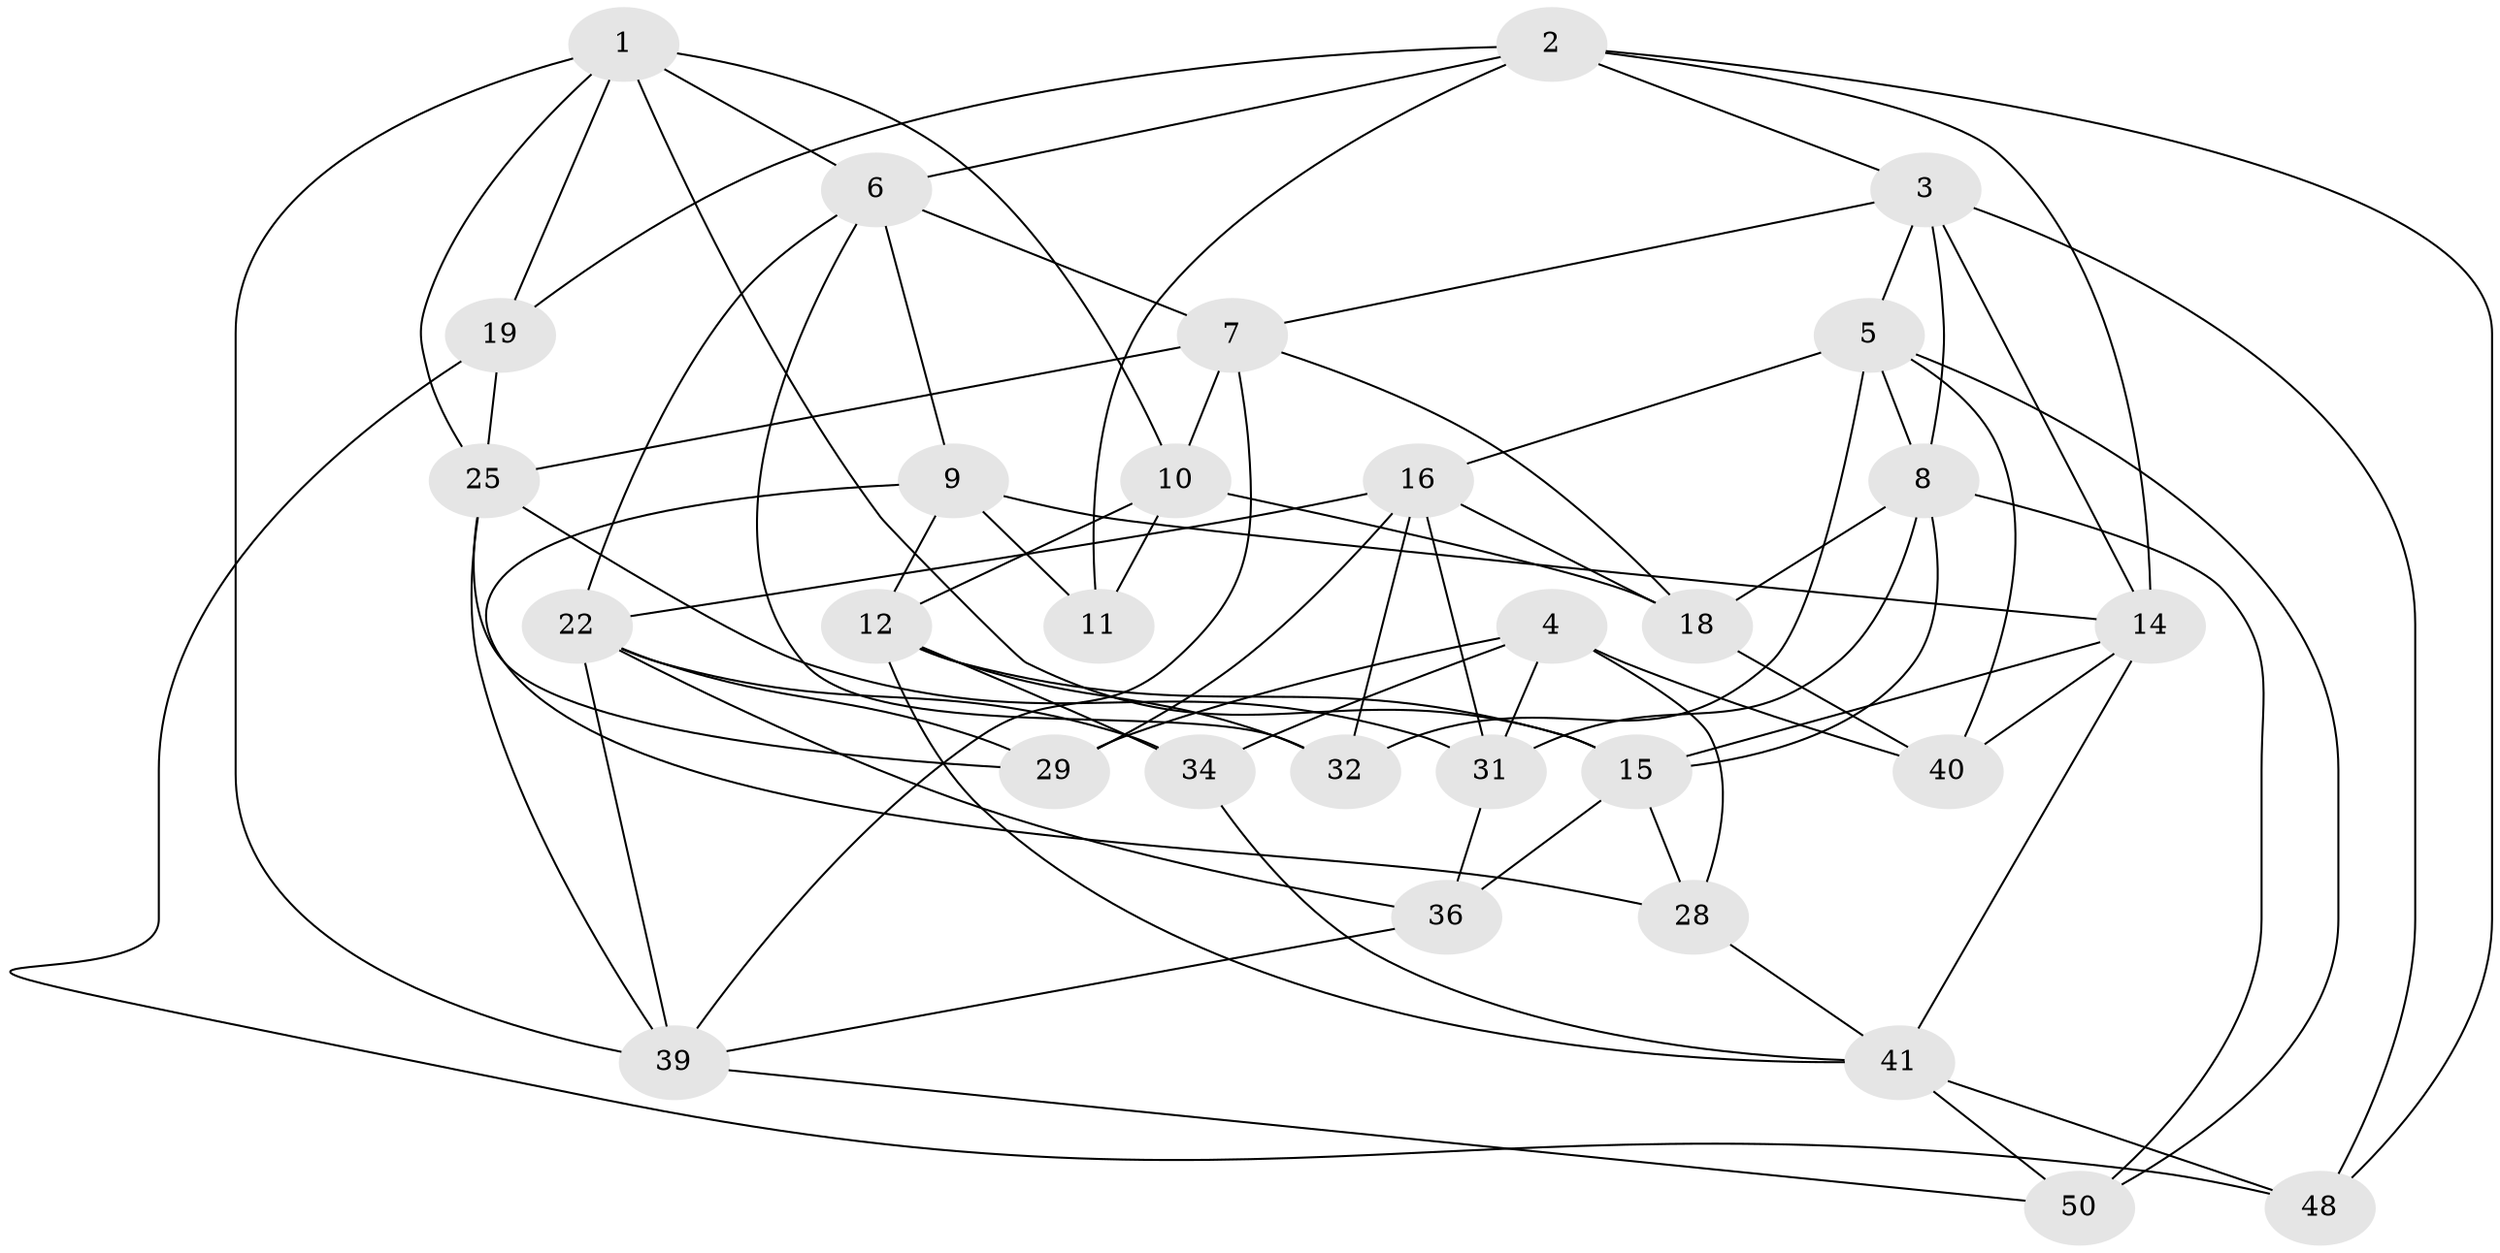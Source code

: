 // original degree distribution, {4: 1.0}
// Generated by graph-tools (version 1.1) at 2025/11/02/27/25 16:11:50]
// undirected, 30 vertices, 77 edges
graph export_dot {
graph [start="1"]
  node [color=gray90,style=filled];
  1 [super="+43"];
  2 [super="+17"];
  3 [super="+23"];
  4 [super="+13"];
  5 [super="+45"];
  6 [super="+27"];
  7 [super="+47"];
  8 [super="+20"];
  9 [super="+26"];
  10 [super="+37"];
  11;
  12 [super="+33"];
  14 [super="+46"];
  15 [super="+21"];
  16 [super="+38"];
  18 [super="+24"];
  19;
  22 [super="+30"];
  25 [super="+35"];
  28;
  29;
  31 [super="+49"];
  32;
  34;
  36;
  39 [super="+44"];
  40;
  41 [super="+42"];
  48;
  50;
  1 -- 10;
  1 -- 19;
  1 -- 6;
  1 -- 39;
  1 -- 25;
  1 -- 15;
  2 -- 19;
  2 -- 14;
  2 -- 48;
  2 -- 11;
  2 -- 6;
  2 -- 3;
  3 -- 48;
  3 -- 5;
  3 -- 14;
  3 -- 8;
  3 -- 7;
  4 -- 34;
  4 -- 40;
  4 -- 29;
  4 -- 28;
  4 -- 31 [weight=2];
  5 -- 40;
  5 -- 50;
  5 -- 8;
  5 -- 32;
  5 -- 16;
  6 -- 7;
  6 -- 9;
  6 -- 32;
  6 -- 22;
  7 -- 10;
  7 -- 39;
  7 -- 25;
  7 -- 18;
  8 -- 31;
  8 -- 18;
  8 -- 50;
  8 -- 15;
  9 -- 28;
  9 -- 11 [weight=2];
  9 -- 14;
  9 -- 12;
  10 -- 18 [weight=2];
  10 -- 11;
  10 -- 12;
  12 -- 34;
  12 -- 15;
  12 -- 41;
  12 -- 32;
  14 -- 40;
  14 -- 41;
  14 -- 15;
  15 -- 36;
  15 -- 28;
  16 -- 22;
  16 -- 29;
  16 -- 32;
  16 -- 18;
  16 -- 31;
  18 -- 40;
  19 -- 48;
  19 -- 25;
  22 -- 29;
  22 -- 34;
  22 -- 36;
  22 -- 39;
  25 -- 31;
  25 -- 29;
  25 -- 39;
  28 -- 41;
  31 -- 36;
  34 -- 41;
  36 -- 39;
  39 -- 50;
  41 -- 48;
  41 -- 50;
}
